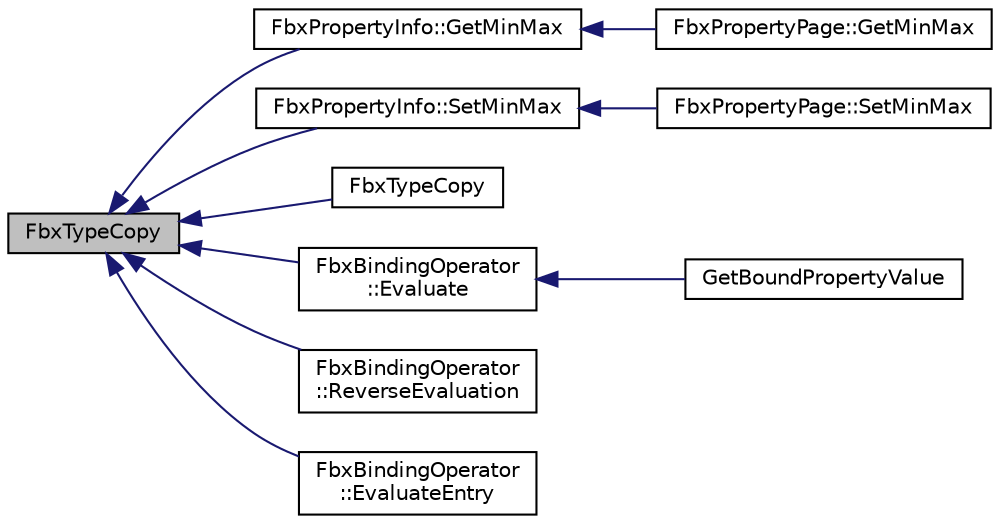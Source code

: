 digraph "FbxTypeCopy"
{
  edge [fontname="Helvetica",fontsize="10",labelfontname="Helvetica",labelfontsize="10"];
  node [fontname="Helvetica",fontsize="10",shape=record];
  rankdir="LR";
  Node11 [label="FbxTypeCopy",height=0.2,width=0.4,color="black", fillcolor="grey75", style="filled", fontcolor="black"];
  Node11 -> Node12 [dir="back",color="midnightblue",fontsize="10",style="solid",fontname="Helvetica"];
  Node12 [label="FbxPropertyInfo::GetMinMax",height=0.2,width=0.4,color="black", fillcolor="white", style="filled",URL="$class_fbx_property_info.html#aa21fd9cc302856625f4a993a781b208f"];
  Node12 -> Node13 [dir="back",color="midnightblue",fontsize="10",style="solid",fontname="Helvetica"];
  Node13 [label="FbxPropertyPage::GetMinMax",height=0.2,width=0.4,color="black", fillcolor="white", style="filled",URL="$class_fbx_property_page.html#a2ce4497431b32ffc1a411c10e65f3547"];
  Node11 -> Node14 [dir="back",color="midnightblue",fontsize="10",style="solid",fontname="Helvetica"];
  Node14 [label="FbxPropertyInfo::SetMinMax",height=0.2,width=0.4,color="black", fillcolor="white", style="filled",URL="$class_fbx_property_info.html#a9edba58ea8139407afbaf58d06ed03b4"];
  Node14 -> Node15 [dir="back",color="midnightblue",fontsize="10",style="solid",fontname="Helvetica"];
  Node15 [label="FbxPropertyPage::SetMinMax",height=0.2,width=0.4,color="black", fillcolor="white", style="filled",URL="$class_fbx_property_page.html#a806d74ac95a70a176c235368e939c1e2"];
  Node11 -> Node16 [dir="back",color="midnightblue",fontsize="10",style="solid",fontname="Helvetica"];
  Node16 [label="FbxTypeCopy",height=0.2,width=0.4,color="black", fillcolor="white", style="filled",URL="$fbxpropertytypes_8h.html#acf2de3353bd098b9669485cf12dd851b"];
  Node11 -> Node17 [dir="back",color="midnightblue",fontsize="10",style="solid",fontname="Helvetica"];
  Node17 [label="FbxBindingOperator\l::Evaluate",height=0.2,width=0.4,color="black", fillcolor="white", style="filled",URL="$class_fbx_binding_operator.html#a1487485be07b04ef755f8831912d2709"];
  Node17 -> Node18 [dir="back",color="midnightblue",fontsize="10",style="solid",fontname="Helvetica"];
  Node18 [label="GetBoundPropertyValue",height=0.2,width=0.4,color="black", fillcolor="white", style="filled",URL="$fbximplementationutils_8h.html#a096e79a1c0fe368971a2e2eea8031a37"];
  Node11 -> Node19 [dir="back",color="midnightblue",fontsize="10",style="solid",fontname="Helvetica"];
  Node19 [label="FbxBindingOperator\l::ReverseEvaluation",height=0.2,width=0.4,color="black", fillcolor="white", style="filled",URL="$class_fbx_binding_operator.html#ac7e93e46c1aea6fa49dca09d3f2df342"];
  Node11 -> Node20 [dir="back",color="midnightblue",fontsize="10",style="solid",fontname="Helvetica"];
  Node20 [label="FbxBindingOperator\l::EvaluateEntry",height=0.2,width=0.4,color="black", fillcolor="white", style="filled",URL="$class_fbx_binding_operator.html#ab649606ddda104b1ab6b329fde618654"];
}

